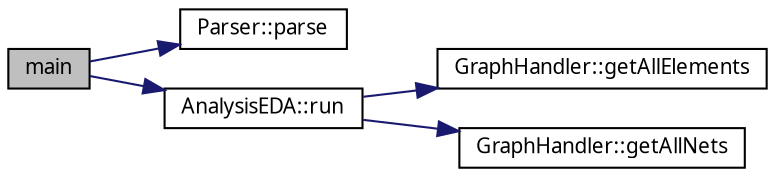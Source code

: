 digraph "main"
{
 // LATEX_PDF_SIZE
  edge [fontname="FreeSans.ttf",fontsize="10",labelfontname="FreeSans.ttf",labelfontsize="10"];
  node [fontname="FreeSans.ttf",fontsize="10",shape=record];
  rankdir="LR";
  Node0 [label="main",height=0.2,width=0.4,color="black", fillcolor="grey75", style="filled", fontcolor="black",tooltip=" "];
  Node0 -> Node1 [color="midnightblue",fontsize="10",style="solid",fontname="FreeSans.ttf"];
  Node1 [label="Parser::parse",height=0.2,width=0.4,color="black", fillcolor="white", style="filled",URL="$classParser.html#a0260cb6b9bc093116c115706ec267482",tooltip=" "];
  Node0 -> Node2 [color="midnightblue",fontsize="10",style="solid",fontname="FreeSans.ttf"];
  Node2 [label="AnalysisEDA::run",height=0.2,width=0.4,color="black", fillcolor="white", style="filled",URL="$classAnalysisEDA.html#aedc76c2fd727d7d3abf72c510cf3b019",tooltip=" "];
  Node2 -> Node3 [color="midnightblue",fontsize="10",style="solid",fontname="FreeSans.ttf"];
  Node3 [label="GraphHandler::getAllElements",height=0.2,width=0.4,color="black", fillcolor="white", style="filled",URL="$classGraphHandler.html#a795c8072e7483681cad04df6035d8976",tooltip="Returns the vector of all Elements."];
  Node2 -> Node4 [color="midnightblue",fontsize="10",style="solid",fontname="FreeSans.ttf"];
  Node4 [label="GraphHandler::getAllNets",height=0.2,width=0.4,color="black", fillcolor="white", style="filled",URL="$classGraphHandler.html#aac6816084341ea9b46ef2d5cfd16811e",tooltip="Returns the vector of all Nets."];
}
